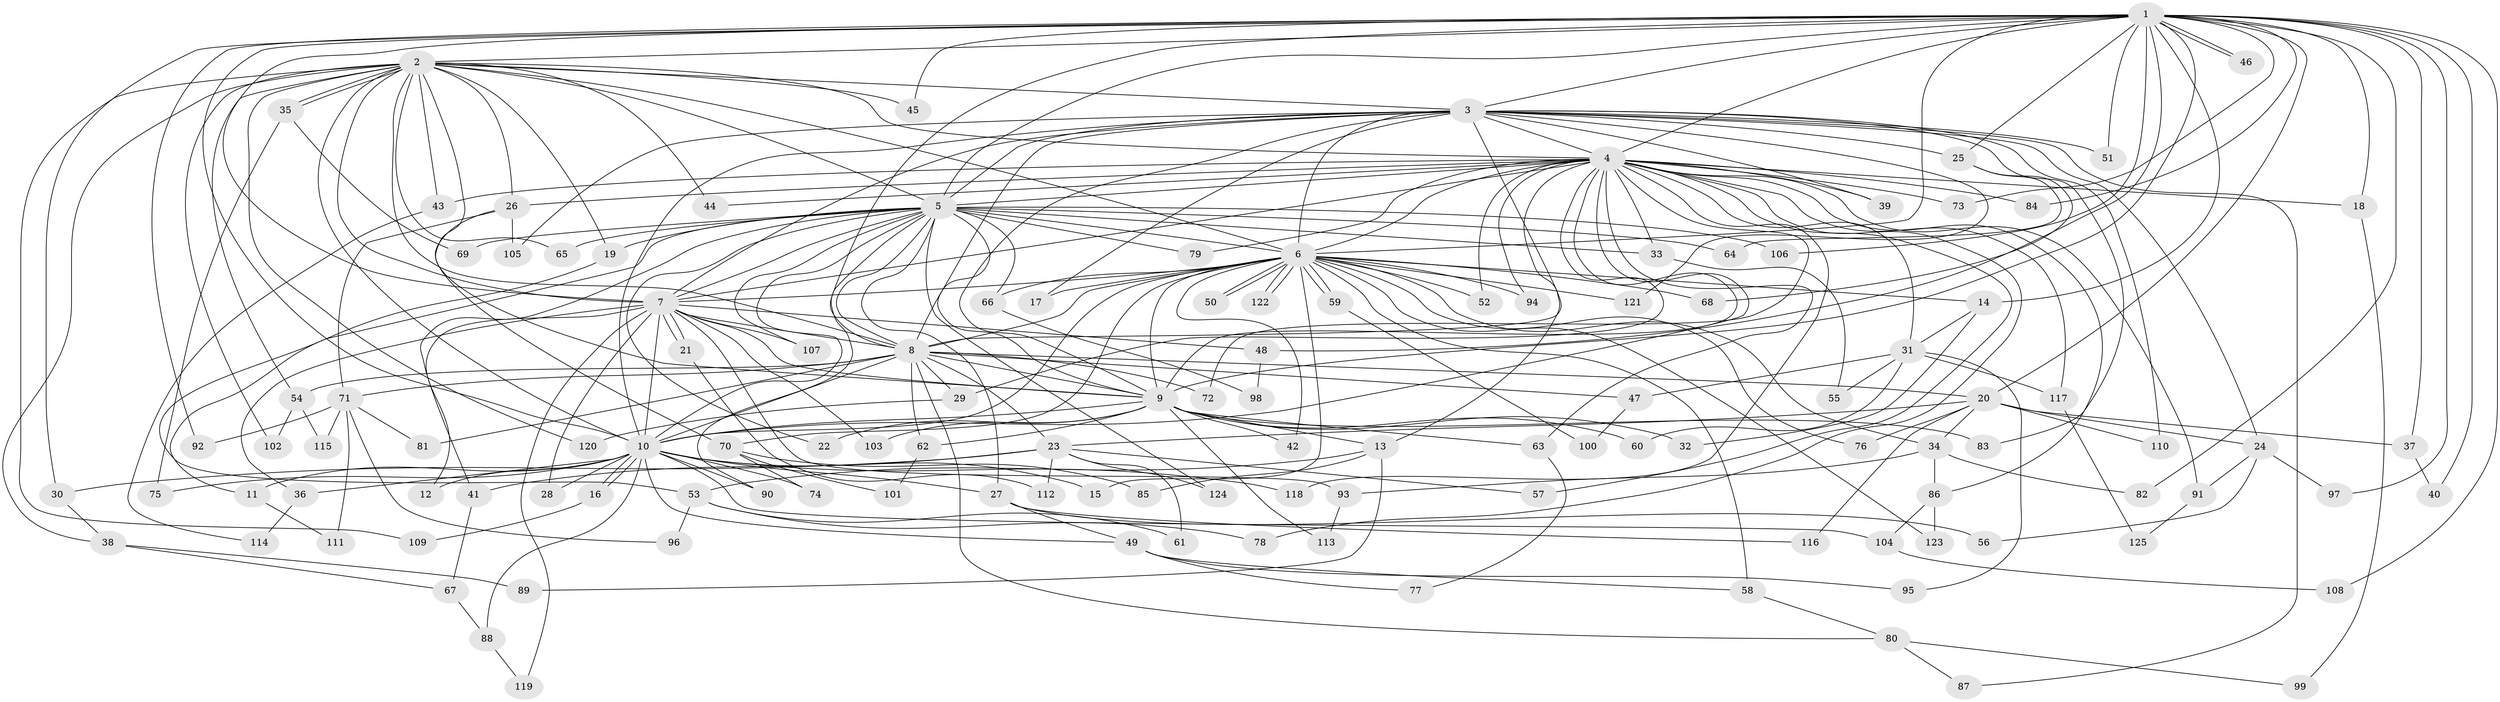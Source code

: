 // Generated by graph-tools (version 1.1) at 2025/49/03/09/25 03:49:36]
// undirected, 125 vertices, 275 edges
graph export_dot {
graph [start="1"]
  node [color=gray90,style=filled];
  1;
  2;
  3;
  4;
  5;
  6;
  7;
  8;
  9;
  10;
  11;
  12;
  13;
  14;
  15;
  16;
  17;
  18;
  19;
  20;
  21;
  22;
  23;
  24;
  25;
  26;
  27;
  28;
  29;
  30;
  31;
  32;
  33;
  34;
  35;
  36;
  37;
  38;
  39;
  40;
  41;
  42;
  43;
  44;
  45;
  46;
  47;
  48;
  49;
  50;
  51;
  52;
  53;
  54;
  55;
  56;
  57;
  58;
  59;
  60;
  61;
  62;
  63;
  64;
  65;
  66;
  67;
  68;
  69;
  70;
  71;
  72;
  73;
  74;
  75;
  76;
  77;
  78;
  79;
  80;
  81;
  82;
  83;
  84;
  85;
  86;
  87;
  88;
  89;
  90;
  91;
  92;
  93;
  94;
  95;
  96;
  97;
  98;
  99;
  100;
  101;
  102;
  103;
  104;
  105;
  106;
  107;
  108;
  109;
  110;
  111;
  112;
  113;
  114;
  115;
  116;
  117;
  118;
  119;
  120;
  121;
  122;
  123;
  124;
  125;
  1 -- 2;
  1 -- 3;
  1 -- 4;
  1 -- 5;
  1 -- 6;
  1 -- 7;
  1 -- 8;
  1 -- 9;
  1 -- 10;
  1 -- 14;
  1 -- 18;
  1 -- 20;
  1 -- 25;
  1 -- 30;
  1 -- 37;
  1 -- 40;
  1 -- 45;
  1 -- 46;
  1 -- 46;
  1 -- 48;
  1 -- 51;
  1 -- 73;
  1 -- 82;
  1 -- 84;
  1 -- 92;
  1 -- 97;
  1 -- 106;
  1 -- 108;
  2 -- 3;
  2 -- 4;
  2 -- 5;
  2 -- 6;
  2 -- 7;
  2 -- 8;
  2 -- 9;
  2 -- 10;
  2 -- 19;
  2 -- 26;
  2 -- 35;
  2 -- 35;
  2 -- 38;
  2 -- 43;
  2 -- 44;
  2 -- 45;
  2 -- 54;
  2 -- 65;
  2 -- 102;
  2 -- 109;
  2 -- 120;
  3 -- 4;
  3 -- 5;
  3 -- 6;
  3 -- 7;
  3 -- 8;
  3 -- 9;
  3 -- 10;
  3 -- 13;
  3 -- 17;
  3 -- 24;
  3 -- 25;
  3 -- 39;
  3 -- 51;
  3 -- 83;
  3 -- 87;
  3 -- 105;
  3 -- 110;
  3 -- 121;
  4 -- 5;
  4 -- 6;
  4 -- 7;
  4 -- 8;
  4 -- 9;
  4 -- 10;
  4 -- 18;
  4 -- 26;
  4 -- 29;
  4 -- 31;
  4 -- 33;
  4 -- 39;
  4 -- 43;
  4 -- 44;
  4 -- 52;
  4 -- 57;
  4 -- 63;
  4 -- 72;
  4 -- 73;
  4 -- 78;
  4 -- 79;
  4 -- 84;
  4 -- 86;
  4 -- 91;
  4 -- 94;
  4 -- 117;
  4 -- 118;
  5 -- 6;
  5 -- 7;
  5 -- 8;
  5 -- 9;
  5 -- 10;
  5 -- 11;
  5 -- 19;
  5 -- 22;
  5 -- 27;
  5 -- 33;
  5 -- 41;
  5 -- 64;
  5 -- 65;
  5 -- 66;
  5 -- 69;
  5 -- 79;
  5 -- 90;
  5 -- 106;
  5 -- 107;
  5 -- 124;
  6 -- 7;
  6 -- 8;
  6 -- 9;
  6 -- 10;
  6 -- 14;
  6 -- 15;
  6 -- 17;
  6 -- 34;
  6 -- 42;
  6 -- 50;
  6 -- 50;
  6 -- 52;
  6 -- 58;
  6 -- 59;
  6 -- 59;
  6 -- 66;
  6 -- 68;
  6 -- 70;
  6 -- 76;
  6 -- 94;
  6 -- 121;
  6 -- 122;
  6 -- 122;
  6 -- 123;
  7 -- 8;
  7 -- 9;
  7 -- 10;
  7 -- 12;
  7 -- 21;
  7 -- 21;
  7 -- 28;
  7 -- 36;
  7 -- 48;
  7 -- 93;
  7 -- 103;
  7 -- 107;
  7 -- 119;
  8 -- 9;
  8 -- 10;
  8 -- 20;
  8 -- 23;
  8 -- 29;
  8 -- 47;
  8 -- 54;
  8 -- 62;
  8 -- 71;
  8 -- 72;
  8 -- 80;
  8 -- 81;
  9 -- 10;
  9 -- 13;
  9 -- 22;
  9 -- 32;
  9 -- 42;
  9 -- 60;
  9 -- 62;
  9 -- 63;
  9 -- 83;
  9 -- 103;
  9 -- 113;
  10 -- 11;
  10 -- 12;
  10 -- 15;
  10 -- 16;
  10 -- 16;
  10 -- 27;
  10 -- 28;
  10 -- 36;
  10 -- 49;
  10 -- 74;
  10 -- 75;
  10 -- 88;
  10 -- 90;
  10 -- 104;
  10 -- 118;
  11 -- 111;
  13 -- 53;
  13 -- 85;
  13 -- 89;
  14 -- 31;
  14 -- 32;
  16 -- 109;
  18 -- 99;
  19 -- 53;
  20 -- 23;
  20 -- 24;
  20 -- 34;
  20 -- 37;
  20 -- 76;
  20 -- 110;
  20 -- 116;
  21 -- 112;
  23 -- 30;
  23 -- 41;
  23 -- 57;
  23 -- 61;
  23 -- 112;
  23 -- 124;
  24 -- 56;
  24 -- 91;
  24 -- 97;
  25 -- 64;
  25 -- 68;
  26 -- 70;
  26 -- 71;
  26 -- 105;
  27 -- 49;
  27 -- 56;
  27 -- 116;
  29 -- 120;
  30 -- 38;
  31 -- 47;
  31 -- 55;
  31 -- 60;
  31 -- 95;
  31 -- 117;
  33 -- 55;
  34 -- 82;
  34 -- 86;
  34 -- 93;
  35 -- 69;
  35 -- 75;
  36 -- 114;
  37 -- 40;
  38 -- 67;
  38 -- 89;
  41 -- 67;
  43 -- 114;
  47 -- 100;
  48 -- 98;
  49 -- 58;
  49 -- 77;
  49 -- 95;
  53 -- 61;
  53 -- 78;
  53 -- 96;
  54 -- 102;
  54 -- 115;
  58 -- 80;
  59 -- 100;
  62 -- 101;
  63 -- 77;
  66 -- 98;
  67 -- 88;
  70 -- 74;
  70 -- 85;
  70 -- 101;
  71 -- 81;
  71 -- 92;
  71 -- 96;
  71 -- 111;
  71 -- 115;
  80 -- 87;
  80 -- 99;
  86 -- 104;
  86 -- 123;
  88 -- 119;
  91 -- 125;
  93 -- 113;
  104 -- 108;
  117 -- 125;
}

